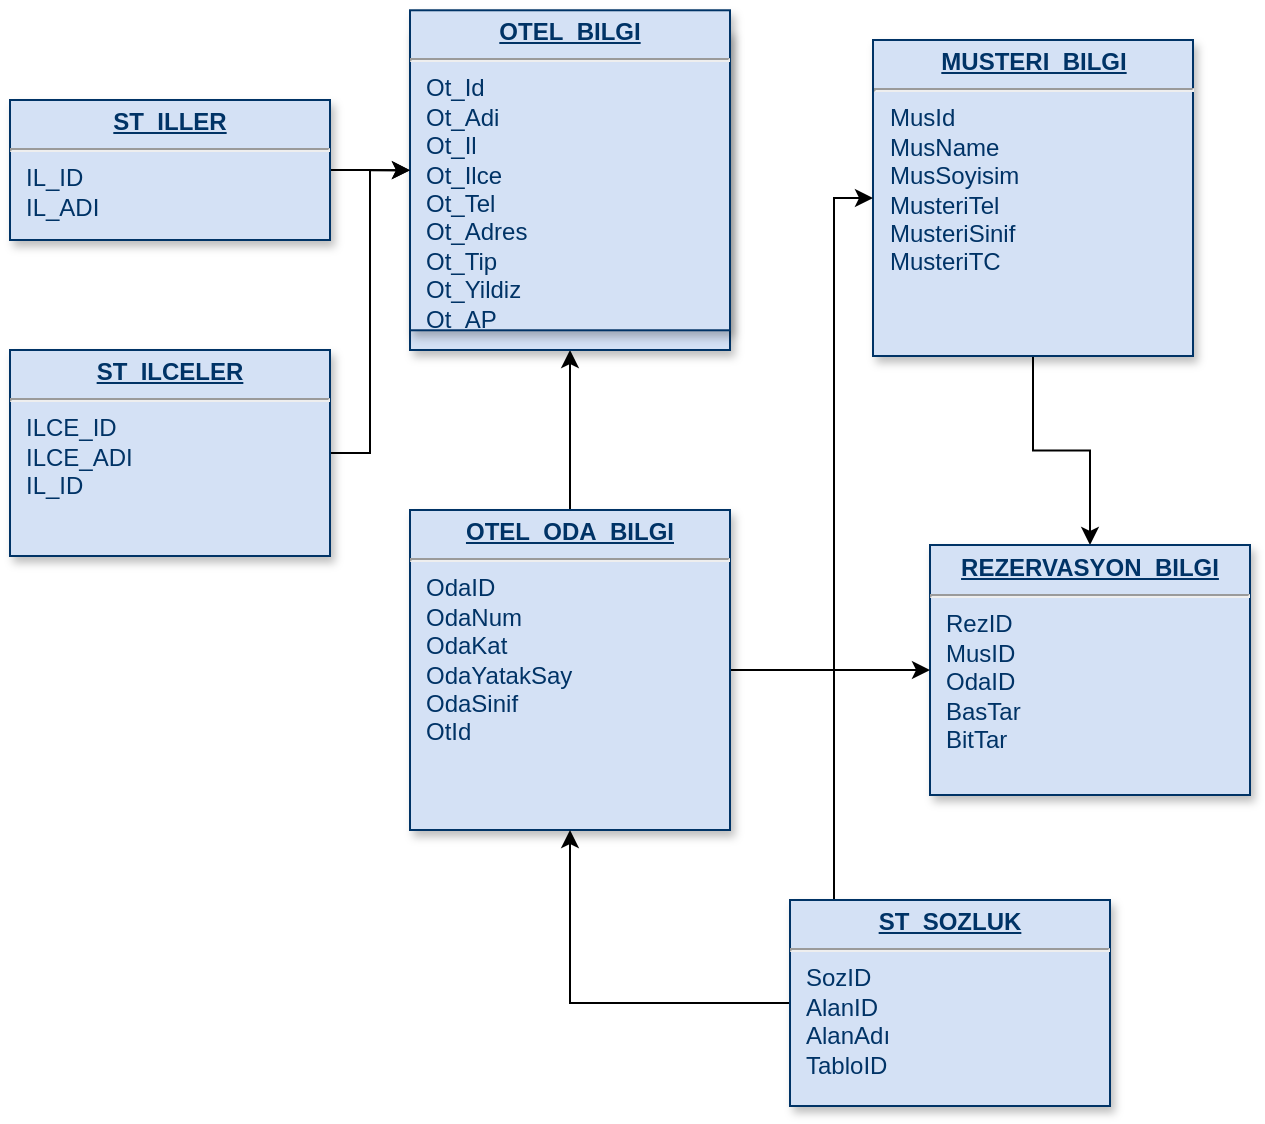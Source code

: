 <mxfile version="11.2.8" type="device" pages="1"><diagram name="Page-1" id="efa7a0a1-bf9b-a30e-e6df-94a7791c09e9"><mxGraphModel dx="1179" dy="330" grid="1" gridSize="10" guides="1" tooltips="1" connect="1" arrows="1" fold="1" page="1" pageScale="1" pageWidth="826" pageHeight="1169" background="#ffffff" math="0" shadow="0"><root><mxCell id="0"/><mxCell id="1" parent="0"/><mxCell id="xFGACIp_h8x0nJ2EjBk5-125" value="" style="edgeStyle=orthogonalEdgeStyle;rounded=0;orthogonalLoop=1;jettySize=auto;html=1;" edge="1" parent="1" source="19" target="20"><mxGeometry relative="1" as="geometry"/></mxCell><mxCell id="19" value="&lt;p style=&quot;margin: 0px ; margin-top: 4px ; text-align: center ; text-decoration: underline&quot;&gt;&lt;strong&gt;MUSTERI_BILGI&lt;/strong&gt;&lt;/p&gt;&lt;hr&gt;&lt;p style=&quot;margin: 0px ; margin-left: 8px&quot;&gt;MusId&lt;br&gt;MusName&lt;/p&gt;&lt;p style=&quot;margin: 0px ; margin-left: 8px&quot;&gt;MusSoyisim&lt;/p&gt;&lt;p style=&quot;margin: 0px ; margin-left: 8px&quot;&gt;MusteriTel&lt;/p&gt;&lt;p style=&quot;margin: 0px ; margin-left: 8px&quot;&gt;MusteriSinif&lt;/p&gt;&lt;p style=&quot;margin: 0px ; margin-left: 8px&quot;&gt;MusteriTC&lt;/p&gt;&lt;p style=&quot;margin: 0px ; margin-left: 8px&quot;&gt;&lt;br&gt;&lt;/p&gt;" style="verticalAlign=top;align=left;overflow=fill;fontSize=12;fontFamily=Helvetica;html=1;strokeColor=#003366;shadow=1;fillColor=#D4E1F5;fontColor=#003366" parent="1" vertex="1"><mxGeometry x="251.5" y="50" width="160" height="158" as="geometry"/></mxCell><mxCell id="20" value="&lt;p style=&quot;margin: 0px ; margin-top: 4px ; text-align: center ; text-decoration: underline&quot;&gt;&lt;b&gt;REZERVASYON_BILGI&lt;/b&gt;&lt;/p&gt;&lt;hr&gt;&lt;p style=&quot;margin: 0px ; margin-left: 8px&quot;&gt;RezID&lt;/p&gt;&lt;p style=&quot;margin: 0px ; margin-left: 8px&quot;&gt;MusID&lt;/p&gt;&lt;p style=&quot;margin: 0px ; margin-left: 8px&quot;&gt;OdaID&lt;/p&gt;&lt;p style=&quot;margin: 0px ; margin-left: 8px&quot;&gt;BasTar&lt;/p&gt;&lt;p style=&quot;margin: 0px ; margin-left: 8px&quot;&gt;BitTar&lt;/p&gt;" style="verticalAlign=top;align=left;overflow=fill;fontSize=12;fontFamily=Helvetica;html=1;strokeColor=#003366;shadow=1;fillColor=#D4E1F5;fontColor=#003366" parent="1" vertex="1"><mxGeometry x="280.0" y="302.5" width="160" height="125" as="geometry"/></mxCell><mxCell id="xFGACIp_h8x0nJ2EjBk5-124" value="" style="edgeStyle=orthogonalEdgeStyle;rounded=0;orthogonalLoop=1;jettySize=auto;html=1;" edge="1" parent="1" source="21" target="xFGACIp_h8x0nJ2EjBk5-123"><mxGeometry relative="1" as="geometry"/></mxCell><mxCell id="xFGACIp_h8x0nJ2EjBk5-128" value="" style="edgeStyle=orthogonalEdgeStyle;rounded=0;orthogonalLoop=1;jettySize=auto;html=1;" edge="1" parent="1" source="21" target="20"><mxGeometry relative="1" as="geometry"/></mxCell><mxCell id="21" value="&lt;p style=&quot;margin: 0px ; margin-top: 4px ; text-align: center ; text-decoration: underline&quot;&gt;&lt;b&gt;OTEL_ODA_BILGI&lt;/b&gt;&lt;/p&gt;&lt;hr&gt;&lt;p style=&quot;margin: 0px ; margin-left: 8px&quot;&gt;OdaID&lt;/p&gt;&lt;p style=&quot;margin: 0px ; margin-left: 8px&quot;&gt;OdaNum&lt;/p&gt;&lt;p style=&quot;margin: 0px ; margin-left: 8px&quot;&gt;OdaKat&lt;/p&gt;&lt;p style=&quot;margin: 0px ; margin-left: 8px&quot;&gt;OdaYatakSay&lt;/p&gt;&lt;p style=&quot;margin: 0px ; margin-left: 8px&quot;&gt;OdaSinif&lt;/p&gt;&lt;p style=&quot;margin: 0px ; margin-left: 8px&quot;&gt;OtId&lt;/p&gt;&lt;p style=&quot;margin: 0px ; margin-left: 8px&quot;&gt;&lt;br&gt;&lt;/p&gt;&lt;p style=&quot;margin: 0px ; margin-left: 8px&quot;&gt;&lt;br&gt;&lt;/p&gt;" style="verticalAlign=top;align=left;overflow=fill;fontSize=12;fontFamily=Helvetica;html=1;strokeColor=#003366;shadow=1;fillColor=#D4E1F5;fontColor=#003366" parent="1" vertex="1"><mxGeometry x="20.0" y="285.0" width="160" height="160" as="geometry"/></mxCell><mxCell id="xFGACIp_h8x0nJ2EjBk5-123" value="&lt;p style=&quot;margin: 0px ; margin-top: 4px ; text-align: center ; text-decoration: underline&quot;&gt;&lt;b&gt;OTEL_ODA_BILGI&lt;/b&gt;&lt;/p&gt;&lt;hr&gt;&lt;p style=&quot;margin: 0px ; margin-left: 8px&quot;&gt;OdaID&lt;/p&gt;&lt;p style=&quot;margin: 0px ; margin-left: 8px&quot;&gt;OdaNum&lt;/p&gt;&lt;p style=&quot;margin: 0px ; margin-left: 8px&quot;&gt;OdaKat&lt;/p&gt;&lt;p style=&quot;margin: 0px ; margin-left: 8px&quot;&gt;OdaYatakSay&lt;/p&gt;&lt;p style=&quot;margin: 0px ; margin-left: 8px&quot;&gt;OdaSinif&lt;/p&gt;&lt;p style=&quot;margin: 0px ; margin-left: 8px&quot;&gt;OtId&lt;/p&gt;&lt;p style=&quot;margin: 0px ; margin-left: 8px&quot;&gt;&lt;br&gt;&lt;/p&gt;&lt;p style=&quot;margin: 0px ; margin-left: 8px&quot;&gt;&lt;br&gt;&lt;/p&gt;" style="verticalAlign=top;align=left;overflow=fill;fontSize=12;fontFamily=Helvetica;html=1;strokeColor=#003366;shadow=1;fillColor=#D4E1F5;fontColor=#003366" vertex="1" parent="1"><mxGeometry x="20.0" y="45.0" width="160" height="160" as="geometry"/></mxCell><mxCell id="xFGACIp_h8x0nJ2EjBk5-126" value="" style="edgeStyle=orthogonalEdgeStyle;rounded=0;orthogonalLoop=1;jettySize=auto;html=1;" edge="1" parent="1" source="24" target="21"><mxGeometry relative="1" as="geometry"/></mxCell><mxCell id="xFGACIp_h8x0nJ2EjBk5-127" value="" style="edgeStyle=orthogonalEdgeStyle;rounded=0;orthogonalLoop=1;jettySize=auto;html=1;entryX=0;entryY=0.5;entryDx=0;entryDy=0;" edge="1" parent="1" source="24" target="19"><mxGeometry relative="1" as="geometry"><Array as="points"><mxPoint x="232" y="129"/></Array></mxGeometry></mxCell><mxCell id="24" value="&lt;p style=&quot;margin: 0px ; margin-top: 4px ; text-align: center ; text-decoration: underline&quot;&gt;&lt;b&gt;ST_SOZLUK&lt;/b&gt;&lt;/p&gt;&lt;hr&gt;&lt;p style=&quot;margin: 0px ; margin-left: 8px&quot;&gt;&lt;span&gt;SozID&lt;/span&gt;&lt;br&gt;&lt;/p&gt;&lt;p style=&quot;margin: 0px ; margin-left: 8px&quot;&gt;&lt;span&gt;AlanID&lt;/span&gt;&lt;/p&gt;&lt;p style=&quot;margin: 0px ; margin-left: 8px&quot;&gt;&lt;span&gt;AlanAdı&lt;/span&gt;&lt;/p&gt;&lt;p style=&quot;margin: 0px ; margin-left: 8px&quot;&gt;&lt;span&gt;TabloID&lt;/span&gt;&lt;/p&gt;" style="verticalAlign=top;align=left;overflow=fill;fontSize=12;fontFamily=Helvetica;html=1;strokeColor=#003366;shadow=1;fillColor=#D4E1F5;fontColor=#003366" parent="1" vertex="1"><mxGeometry x="210" y="480" width="160" height="103" as="geometry"/></mxCell><mxCell id="25" value="&lt;p style=&quot;margin: 0px ; margin-top: 4px ; text-align: center ; text-decoration: underline&quot;&gt;&lt;b&gt;OTEL_BILGI&lt;/b&gt;&lt;/p&gt;&lt;hr&gt;&lt;p style=&quot;margin: 0px ; margin-left: 8px&quot;&gt;Ot_Id&lt;/p&gt;&lt;p style=&quot;margin: 0px ; margin-left: 8px&quot;&gt;Ot_Adi&lt;/p&gt;&lt;p style=&quot;margin: 0px ; margin-left: 8px&quot;&gt;Ot_Il&lt;/p&gt;&lt;p style=&quot;margin: 0px ; margin-left: 8px&quot;&gt;Ot_Ilce&lt;/p&gt;&lt;p style=&quot;margin: 0px ; margin-left: 8px&quot;&gt;Ot_Tel&lt;/p&gt;&lt;p style=&quot;margin: 0px ; margin-left: 8px&quot;&gt;Ot_Adres&lt;/p&gt;&lt;p style=&quot;margin: 0px ; margin-left: 8px&quot;&gt;Ot_Tip&lt;/p&gt;&lt;p style=&quot;margin: 0px ; margin-left: 8px&quot;&gt;Ot_Yildiz&lt;/p&gt;&lt;p style=&quot;margin: 0px ; margin-left: 8px&quot;&gt;Ot_AP&lt;/p&gt;" style="verticalAlign=top;align=left;overflow=fill;fontSize=12;fontFamily=Helvetica;html=1;strokeColor=#003366;shadow=1;fillColor=#D4E1F5;fontColor=#003366" parent="1" vertex="1"><mxGeometry x="20.0" y="35.14" width="160" height="160" as="geometry"/></mxCell><mxCell id="xFGACIp_h8x0nJ2EjBk5-122" value="" style="edgeStyle=orthogonalEdgeStyle;rounded=0;orthogonalLoop=1;jettySize=auto;html=1;" edge="1" parent="1" source="xFGACIp_h8x0nJ2EjBk5-114" target="25"><mxGeometry relative="1" as="geometry"/></mxCell><mxCell id="xFGACIp_h8x0nJ2EjBk5-114" value="&lt;p style=&quot;margin: 0px ; margin-top: 4px ; text-align: center ; text-decoration: underline&quot;&gt;&lt;b&gt;ST_ILLER&lt;/b&gt;&lt;/p&gt;&lt;hr&gt;&lt;p style=&quot;margin: 0px ; margin-left: 8px&quot;&gt;&lt;span&gt;IL_ID&lt;/span&gt;&lt;br&gt;&lt;/p&gt;&lt;p style=&quot;margin: 0px ; margin-left: 8px&quot;&gt;&lt;span&gt;IL_ADI&lt;/span&gt;&lt;/p&gt;" style="verticalAlign=top;align=left;overflow=fill;fontSize=12;fontFamily=Helvetica;html=1;strokeColor=#003366;shadow=1;fillColor=#D4E1F5;fontColor=#003366" vertex="1" parent="1"><mxGeometry x="-180" y="80" width="160" height="70" as="geometry"/></mxCell><mxCell id="xFGACIp_h8x0nJ2EjBk5-118" value="" style="edgeStyle=orthogonalEdgeStyle;rounded=0;orthogonalLoop=1;jettySize=auto;html=1;entryX=0;entryY=0.5;entryDx=0;entryDy=0;" edge="1" parent="1" source="xFGACIp_h8x0nJ2EjBk5-115" target="25"><mxGeometry relative="1" as="geometry"><mxPoint x="-20.0" y="689.5" as="targetPoint"/></mxGeometry></mxCell><mxCell id="xFGACIp_h8x0nJ2EjBk5-115" value="&lt;p style=&quot;margin: 0px ; margin-top: 4px ; text-align: center ; text-decoration: underline&quot;&gt;&lt;b&gt;ST_ILCELER&lt;/b&gt;&lt;/p&gt;&lt;hr&gt;&lt;p style=&quot;margin: 0px ; margin-left: 8px&quot;&gt;&lt;span&gt;ILCE_ID&lt;/span&gt;&lt;br&gt;&lt;/p&gt;&lt;p style=&quot;margin: 0px ; margin-left: 8px&quot;&gt;&lt;span&gt;ILCE_ADI&lt;/span&gt;&lt;/p&gt;&lt;p style=&quot;margin: 0px ; margin-left: 8px&quot;&gt;&lt;span&gt;IL_ID&lt;/span&gt;&lt;/p&gt;" style="verticalAlign=top;align=left;overflow=fill;fontSize=12;fontFamily=Helvetica;html=1;strokeColor=#003366;shadow=1;fillColor=#D4E1F5;fontColor=#003366" vertex="1" parent="1"><mxGeometry x="-180" y="205" width="160" height="103" as="geometry"/></mxCell></root></mxGraphModel></diagram></mxfile>